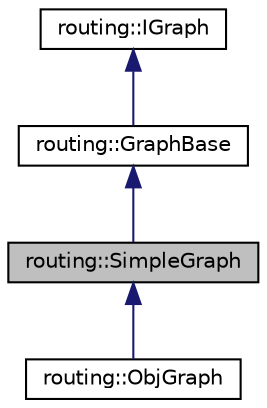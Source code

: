 digraph "routing::SimpleGraph"
{
 // LATEX_PDF_SIZE
  edge [fontname="Helvetica",fontsize="10",labelfontname="Helvetica",labelfontsize="10"];
  node [fontname="Helvetica",fontsize="10",shape=record];
  Node1 [label="routing::SimpleGraph",height=0.2,width=0.4,color="black", fillcolor="grey75", style="filled", fontcolor="black",tooltip=" "];
  Node2 -> Node1 [dir="back",color="midnightblue",fontsize="10",style="solid"];
  Node2 [label="routing::GraphBase",height=0.2,width=0.4,color="black", fillcolor="white", style="filled",URL="$classrouting_1_1GraphBase.html",tooltip=" "];
  Node3 -> Node2 [dir="back",color="midnightblue",fontsize="10",style="solid"];
  Node3 [label="routing::IGraph",height=0.2,width=0.4,color="black", fillcolor="white", style="filled",URL="$classrouting_1_1IGraph.html",tooltip=" "];
  Node1 -> Node4 [dir="back",color="midnightblue",fontsize="10",style="solid"];
  Node4 [label="routing::ObjGraph",height=0.2,width=0.4,color="black", fillcolor="white", style="filled",URL="$classrouting_1_1ObjGraph.html",tooltip=" "];
}
